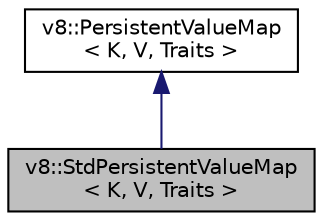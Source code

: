 digraph "v8::StdPersistentValueMap&lt; K, V, Traits &gt;"
{
  edge [fontname="Helvetica",fontsize="10",labelfontname="Helvetica",labelfontsize="10"];
  node [fontname="Helvetica",fontsize="10",shape=record];
  Node1 [label="v8::StdPersistentValueMap\l\< K, V, Traits \>",height=0.2,width=0.4,color="black", fillcolor="grey75", style="filled", fontcolor="black"];
  Node2 -> Node1 [dir="back",color="midnightblue",fontsize="10",style="solid",fontname="Helvetica"];
  Node2 [label="v8::PersistentValueMap\l\< K, V, Traits \>",height=0.2,width=0.4,color="black", fillcolor="white", style="filled",URL="$classv8_1_1PersistentValueMap.html"];
}
